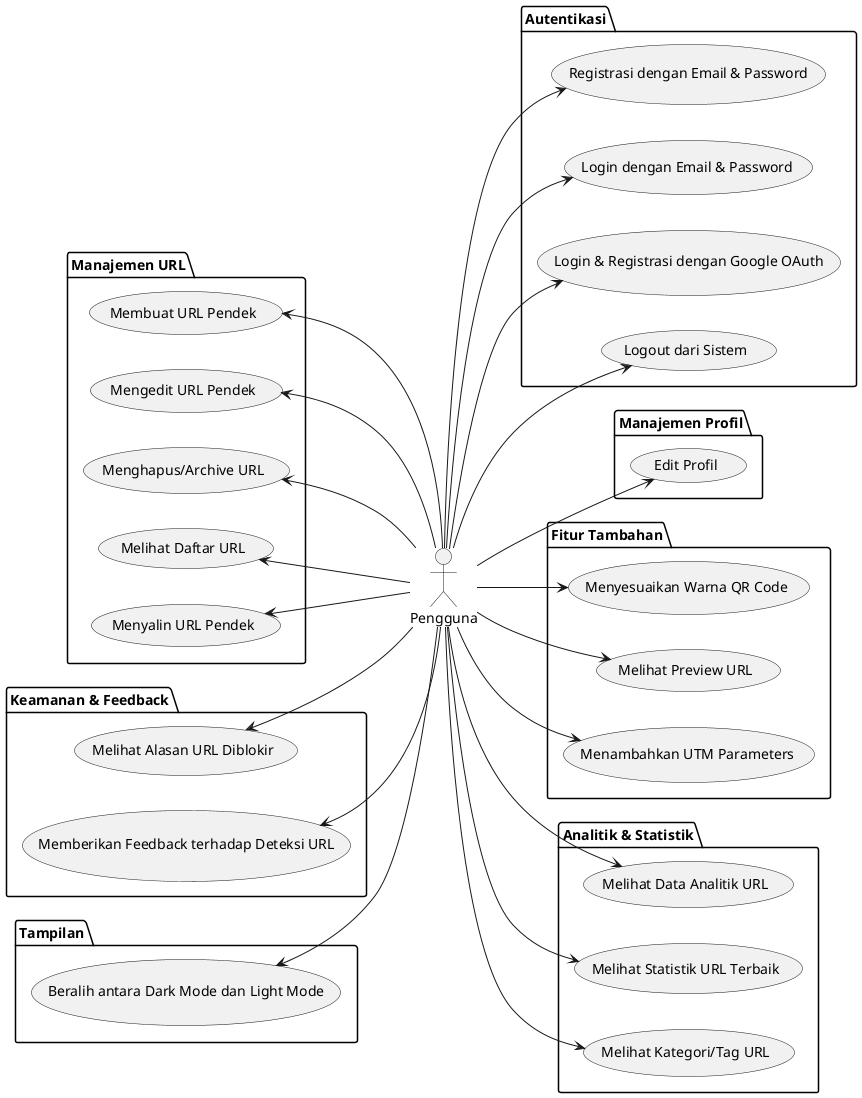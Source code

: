 @startuml

skinparam ActorStyle Stickman
left to right direction

actor "Pengguna" as User

package "Autentikasi" {
    usecase (Registrasi dengan Email & Password) as UC1
    usecase (Login dengan Email & Password) as UC2
    usecase (Login & Registrasi dengan Google OAuth) as UC3
    usecase (Logout dari Sistem) as UC4
}

package "Manajemen Profil" {
    usecase (Edit Profil) as UC5
}

package "Manajemen URL" {
    (Membuat URL Pendek) as UC6
    (Mengedit URL Pendek) as UC7
    (Menghapus/Archive URL) as UC8
    (Melihat Daftar URL) as UC9
    (Menyalin URL Pendek) as UC10
}
package "Keamanan & Feedback" {
    usecase (Melihat Alasan URL Diblokir) as UC17
    usecase (Memberikan Feedback terhadap Deteksi URL) as UC18
}

package "Tampilan" {
    usecase (Beralih antara Dark Mode dan Light Mode) as UC19
}

package "Fitur Tambahan" {
    (Menyesuaikan Warna QR Code) as UC11
    (Melihat Preview URL) as UC12
    (Menambahkan UTM Parameters) as UC13
}

package "Analitik & Statistik" {
    (Melihat Data Analitik URL) as UC14
    (Melihat Statistik URL Terbaik) as UC15
    (Melihat Kategori/Tag URL) as UC16
}

User --> UC1
User --> UC2
User --> UC3
User --> UC4
User --> UC5
UC6 <-- User
UC7 <-- User
UC8 <-- User
UC9 <-- User
UC10 <-- User
UC17 <-- User
UC18 <-- User
UC19 <-- User
User --> UC11
User --> UC12
User --> UC13
User --> UC14
User --> UC15
User --> UC16





@enduml

